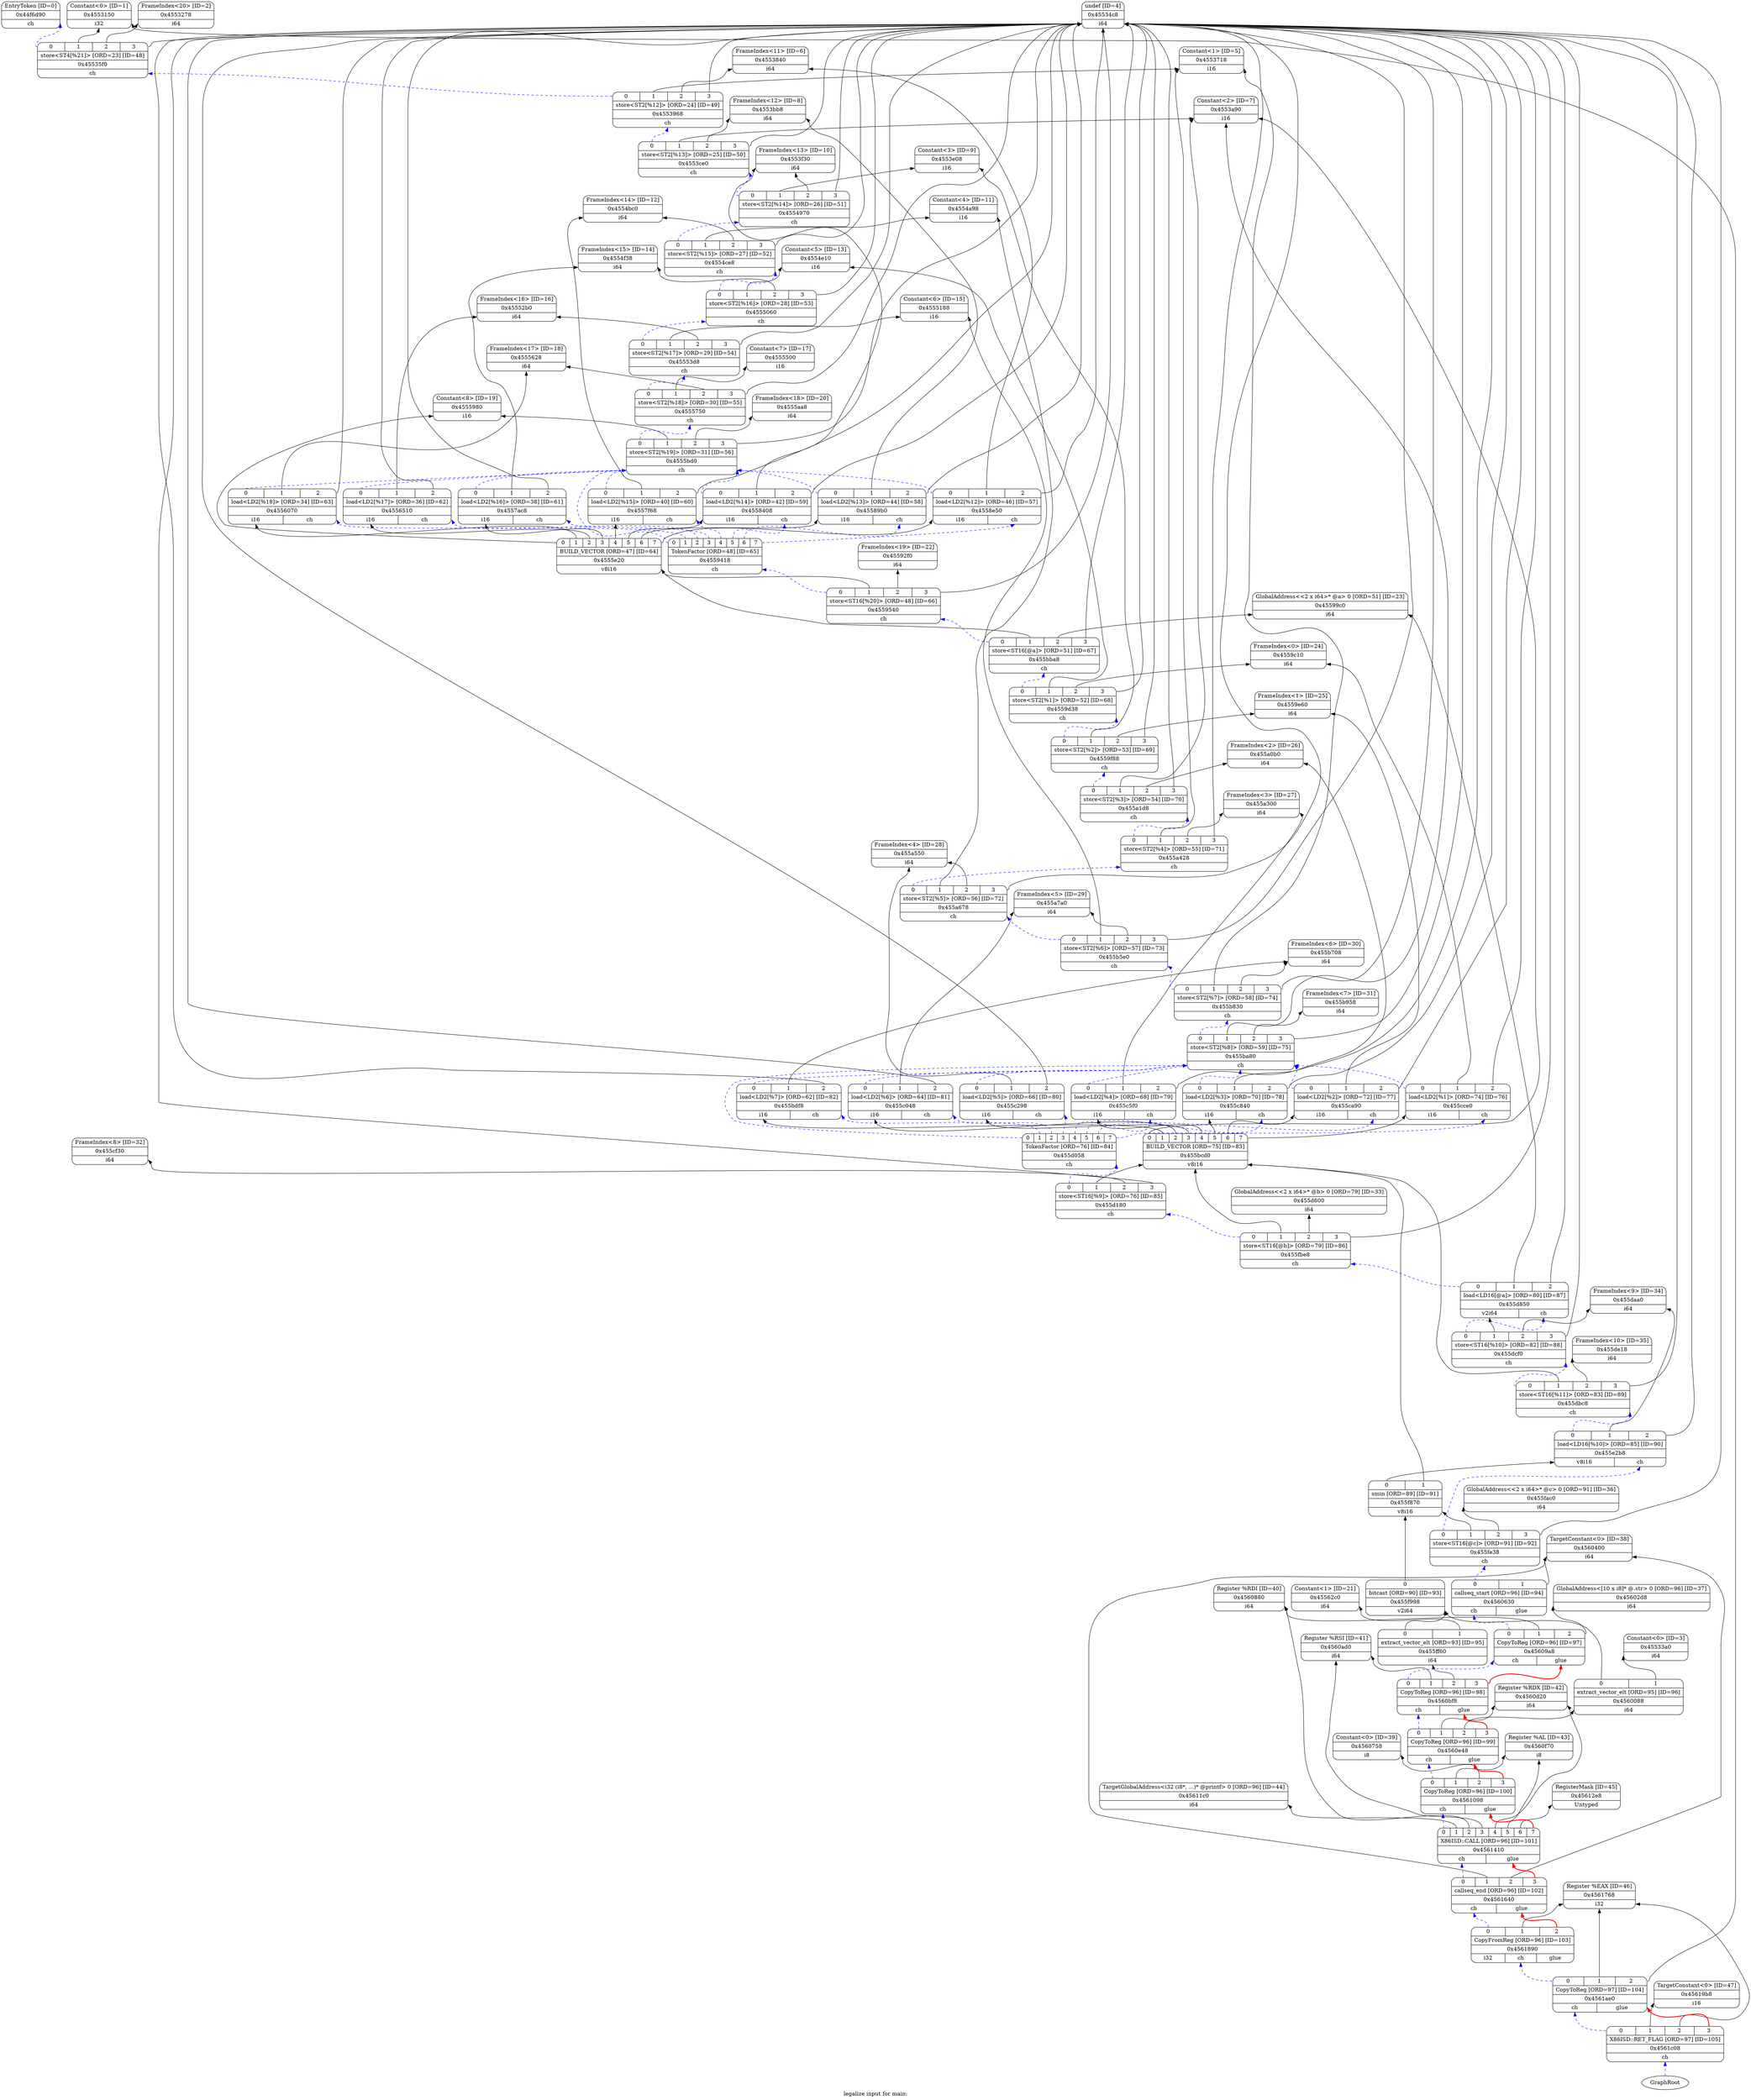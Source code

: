 digraph "legalize input for main:" {
	rankdir="BT";
	label="legalize input for main:";

	Node0x44f6d90 [shape=record,shape=Mrecord,label="{EntryToken [ID=0]|0x44f6d90|{<d0>ch}}"];
	Node0x4553150 [shape=record,shape=Mrecord,label="{Constant\<0\> [ID=1]|0x4553150|{<d0>i32}}"];
	Node0x4553278 [shape=record,shape=Mrecord,label="{FrameIndex\<20\> [ID=2]|0x4553278|{<d0>i64}}"];
	Node0x45533a0 [shape=record,shape=Mrecord,label="{Constant\<0\> [ID=3]|0x45533a0|{<d0>i64}}"];
	Node0x45534c8 [shape=record,shape=Mrecord,label="{undef [ID=4]|0x45534c8|{<d0>i64}}"];
	Node0x4553718 [shape=record,shape=Mrecord,label="{Constant\<1\> [ID=5]|0x4553718|{<d0>i16}}"];
	Node0x4553840 [shape=record,shape=Mrecord,label="{FrameIndex\<11\> [ID=6]|0x4553840|{<d0>i64}}"];
	Node0x4553a90 [shape=record,shape=Mrecord,label="{Constant\<2\> [ID=7]|0x4553a90|{<d0>i16}}"];
	Node0x4553bb8 [shape=record,shape=Mrecord,label="{FrameIndex\<12\> [ID=8]|0x4553bb8|{<d0>i64}}"];
	Node0x4553e08 [shape=record,shape=Mrecord,label="{Constant\<3\> [ID=9]|0x4553e08|{<d0>i16}}"];
	Node0x4553f30 [shape=record,shape=Mrecord,label="{FrameIndex\<13\> [ID=10]|0x4553f30|{<d0>i64}}"];
	Node0x4554a98 [shape=record,shape=Mrecord,label="{Constant\<4\> [ID=11]|0x4554a98|{<d0>i16}}"];
	Node0x4554bc0 [shape=record,shape=Mrecord,label="{FrameIndex\<14\> [ID=12]|0x4554bc0|{<d0>i64}}"];
	Node0x4554e10 [shape=record,shape=Mrecord,label="{Constant\<5\> [ID=13]|0x4554e10|{<d0>i16}}"];
	Node0x4554f38 [shape=record,shape=Mrecord,label="{FrameIndex\<15\> [ID=14]|0x4554f38|{<d0>i64}}"];
	Node0x4555188 [shape=record,shape=Mrecord,label="{Constant\<6\> [ID=15]|0x4555188|{<d0>i16}}"];
	Node0x45552b0 [shape=record,shape=Mrecord,label="{FrameIndex\<16\> [ID=16]|0x45552b0|{<d0>i64}}"];
	Node0x4555500 [shape=record,shape=Mrecord,label="{Constant\<7\> [ID=17]|0x4555500|{<d0>i16}}"];
	Node0x4555628 [shape=record,shape=Mrecord,label="{FrameIndex\<17\> [ID=18]|0x4555628|{<d0>i64}}"];
	Node0x4555980 [shape=record,shape=Mrecord,label="{Constant\<8\> [ID=19]|0x4555980|{<d0>i16}}"];
	Node0x4555aa8 [shape=record,shape=Mrecord,label="{FrameIndex\<18\> [ID=20]|0x4555aa8|{<d0>i64}}"];
	Node0x45562c0 [shape=record,shape=Mrecord,label="{Constant\<1\> [ID=21]|0x45562c0|{<d0>i64}}"];
	Node0x45592f0 [shape=record,shape=Mrecord,label="{FrameIndex\<19\> [ID=22]|0x45592f0|{<d0>i64}}"];
	Node0x45599c0 [shape=record,shape=Mrecord,label="{GlobalAddress\<\<2 x i64\>* @a\> 0 [ORD=51] [ID=23]|0x45599c0|{<d0>i64}}"];
	Node0x4559c10 [shape=record,shape=Mrecord,label="{FrameIndex\<0\> [ID=24]|0x4559c10|{<d0>i64}}"];
	Node0x4559e60 [shape=record,shape=Mrecord,label="{FrameIndex\<1\> [ID=25]|0x4559e60|{<d0>i64}}"];
	Node0x455a0b0 [shape=record,shape=Mrecord,label="{FrameIndex\<2\> [ID=26]|0x455a0b0|{<d0>i64}}"];
	Node0x455a300 [shape=record,shape=Mrecord,label="{FrameIndex\<3\> [ID=27]|0x455a300|{<d0>i64}}"];
	Node0x455a550 [shape=record,shape=Mrecord,label="{FrameIndex\<4\> [ID=28]|0x455a550|{<d0>i64}}"];
	Node0x455a7a0 [shape=record,shape=Mrecord,label="{FrameIndex\<5\> [ID=29]|0x455a7a0|{<d0>i64}}"];
	Node0x455b708 [shape=record,shape=Mrecord,label="{FrameIndex\<6\> [ID=30]|0x455b708|{<d0>i64}}"];
	Node0x455b958 [shape=record,shape=Mrecord,label="{FrameIndex\<7\> [ID=31]|0x455b958|{<d0>i64}}"];
	Node0x455cf30 [shape=record,shape=Mrecord,label="{FrameIndex\<8\> [ID=32]|0x455cf30|{<d0>i64}}"];
	Node0x455d600 [shape=record,shape=Mrecord,label="{GlobalAddress\<\<2 x i64\>* @b\> 0 [ORD=79] [ID=33]|0x455d600|{<d0>i64}}"];
	Node0x455daa0 [shape=record,shape=Mrecord,label="{FrameIndex\<9\> [ID=34]|0x455daa0|{<d0>i64}}"];
	Node0x455de18 [shape=record,shape=Mrecord,label="{FrameIndex\<10\> [ID=35]|0x455de18|{<d0>i64}}"];
	Node0x455fac0 [shape=record,shape=Mrecord,label="{GlobalAddress\<\<2 x i64\>* @c\> 0 [ORD=91] [ID=36]|0x455fac0|{<d0>i64}}"];
	Node0x45602d8 [shape=record,shape=Mrecord,label="{GlobalAddress\<[10 x i8]* @.str\> 0 [ORD=96] [ID=37]|0x45602d8|{<d0>i64}}"];
	Node0x4560400 [shape=record,shape=Mrecord,label="{TargetConstant\<0\> [ID=38]|0x4560400|{<d0>i64}}"];
	Node0x4560758 [shape=record,shape=Mrecord,label="{Constant\<0\> [ID=39]|0x4560758|{<d0>i8}}"];
	Node0x4560880 [shape=record,shape=Mrecord,label="{Register %RDI [ID=40]|0x4560880|{<d0>i64}}"];
	Node0x4560ad0 [shape=record,shape=Mrecord,label="{Register %RSI [ID=41]|0x4560ad0|{<d0>i64}}"];
	Node0x4560d20 [shape=record,shape=Mrecord,label="{Register %RDX [ID=42]|0x4560d20|{<d0>i64}}"];
	Node0x4560f70 [shape=record,shape=Mrecord,label="{Register %AL [ID=43]|0x4560f70|{<d0>i8}}"];
	Node0x45611c0 [shape=record,shape=Mrecord,label="{TargetGlobalAddress\<i32 (i8*, ...)* @printf\> 0 [ORD=96] [ID=44]|0x45611c0|{<d0>i64}}"];
	Node0x45612e8 [shape=record,shape=Mrecord,label="{RegisterMask [ID=45]|0x45612e8|{<d0>Untyped}}"];
	Node0x4561768 [shape=record,shape=Mrecord,label="{Register %EAX [ID=46]|0x4561768|{<d0>i32}}"];
	Node0x45619b8 [shape=record,shape=Mrecord,label="{TargetConstant\<0\> [ID=47]|0x45619b8|{<d0>i16}}"];
	Node0x45535f0 [shape=record,shape=Mrecord,label="{{<s0>0|<s1>1|<s2>2|<s3>3}|store\<ST4[%21]\> [ORD=23] [ID=48]|0x45535f0|{<d0>ch}}"];
	Node0x45535f0:s0 -> Node0x44f6d90:d0[color=blue,style=dashed];
	Node0x45535f0:s1 -> Node0x4553150:d0;
	Node0x45535f0:s2 -> Node0x4553278:d0;
	Node0x45535f0:s3 -> Node0x45534c8:d0;
	Node0x4553968 [shape=record,shape=Mrecord,label="{{<s0>0|<s1>1|<s2>2|<s3>3}|store\<ST2[%12]\> [ORD=24] [ID=49]|0x4553968|{<d0>ch}}"];
	Node0x4553968:s0 -> Node0x45535f0:d0[color=blue,style=dashed];
	Node0x4553968:s1 -> Node0x4553718:d0;
	Node0x4553968:s2 -> Node0x4553840:d0;
	Node0x4553968:s3 -> Node0x45534c8:d0;
	Node0x4553ce0 [shape=record,shape=Mrecord,label="{{<s0>0|<s1>1|<s2>2|<s3>3}|store\<ST2[%13]\> [ORD=25] [ID=50]|0x4553ce0|{<d0>ch}}"];
	Node0x4553ce0:s0 -> Node0x4553968:d0[color=blue,style=dashed];
	Node0x4553ce0:s1 -> Node0x4553a90:d0;
	Node0x4553ce0:s2 -> Node0x4553bb8:d0;
	Node0x4553ce0:s3 -> Node0x45534c8:d0;
	Node0x4554970 [shape=record,shape=Mrecord,label="{{<s0>0|<s1>1|<s2>2|<s3>3}|store\<ST2[%14]\> [ORD=26] [ID=51]|0x4554970|{<d0>ch}}"];
	Node0x4554970:s0 -> Node0x4553ce0:d0[color=blue,style=dashed];
	Node0x4554970:s1 -> Node0x4553e08:d0;
	Node0x4554970:s2 -> Node0x4553f30:d0;
	Node0x4554970:s3 -> Node0x45534c8:d0;
	Node0x4554ce8 [shape=record,shape=Mrecord,label="{{<s0>0|<s1>1|<s2>2|<s3>3}|store\<ST2[%15]\> [ORD=27] [ID=52]|0x4554ce8|{<d0>ch}}"];
	Node0x4554ce8:s0 -> Node0x4554970:d0[color=blue,style=dashed];
	Node0x4554ce8:s1 -> Node0x4554a98:d0;
	Node0x4554ce8:s2 -> Node0x4554bc0:d0;
	Node0x4554ce8:s3 -> Node0x45534c8:d0;
	Node0x4555060 [shape=record,shape=Mrecord,label="{{<s0>0|<s1>1|<s2>2|<s3>3}|store\<ST2[%16]\> [ORD=28] [ID=53]|0x4555060|{<d0>ch}}"];
	Node0x4555060:s0 -> Node0x4554ce8:d0[color=blue,style=dashed];
	Node0x4555060:s1 -> Node0x4554e10:d0;
	Node0x4555060:s2 -> Node0x4554f38:d0;
	Node0x4555060:s3 -> Node0x45534c8:d0;
	Node0x45553d8 [shape=record,shape=Mrecord,label="{{<s0>0|<s1>1|<s2>2|<s3>3}|store\<ST2[%17]\> [ORD=29] [ID=54]|0x45553d8|{<d0>ch}}"];
	Node0x45553d8:s0 -> Node0x4555060:d0[color=blue,style=dashed];
	Node0x45553d8:s1 -> Node0x4555188:d0;
	Node0x45553d8:s2 -> Node0x45552b0:d0;
	Node0x45553d8:s3 -> Node0x45534c8:d0;
	Node0x4555750 [shape=record,shape=Mrecord,label="{{<s0>0|<s1>1|<s2>2|<s3>3}|store\<ST2[%18]\> [ORD=30] [ID=55]|0x4555750|{<d0>ch}}"];
	Node0x4555750:s0 -> Node0x45553d8:d0[color=blue,style=dashed];
	Node0x4555750:s1 -> Node0x4555500:d0;
	Node0x4555750:s2 -> Node0x4555628:d0;
	Node0x4555750:s3 -> Node0x45534c8:d0;
	Node0x4555bd0 [shape=record,shape=Mrecord,label="{{<s0>0|<s1>1|<s2>2|<s3>3}|store\<ST2[%19]\> [ORD=31] [ID=56]|0x4555bd0|{<d0>ch}}"];
	Node0x4555bd0:s0 -> Node0x4555750:d0[color=blue,style=dashed];
	Node0x4555bd0:s1 -> Node0x4555980:d0;
	Node0x4555bd0:s2 -> Node0x4555aa8:d0;
	Node0x4555bd0:s3 -> Node0x45534c8:d0;
	Node0x4558e50 [shape=record,shape=Mrecord,label="{{<s0>0|<s1>1|<s2>2}|load\<LD2[%12]\> [ORD=46] [ID=57]|0x4558e50|{<d0>i16|<d1>ch}}"];
	Node0x4558e50:s0 -> Node0x4555bd0:d0[color=blue,style=dashed];
	Node0x4558e50:s1 -> Node0x4553840:d0;
	Node0x4558e50:s2 -> Node0x45534c8:d0;
	Node0x45589b0 [shape=record,shape=Mrecord,label="{{<s0>0|<s1>1|<s2>2}|load\<LD2[%13]\> [ORD=44] [ID=58]|0x45589b0|{<d0>i16|<d1>ch}}"];
	Node0x45589b0:s0 -> Node0x4555bd0:d0[color=blue,style=dashed];
	Node0x45589b0:s1 -> Node0x4553bb8:d0;
	Node0x45589b0:s2 -> Node0x45534c8:d0;
	Node0x4558408 [shape=record,shape=Mrecord,label="{{<s0>0|<s1>1|<s2>2}|load\<LD2[%14]\> [ORD=42] [ID=59]|0x4558408|{<d0>i16|<d1>ch}}"];
	Node0x4558408:s0 -> Node0x4555bd0:d0[color=blue,style=dashed];
	Node0x4558408:s1 -> Node0x4553f30:d0;
	Node0x4558408:s2 -> Node0x45534c8:d0;
	Node0x4557f68 [shape=record,shape=Mrecord,label="{{<s0>0|<s1>1|<s2>2}|load\<LD2[%15]\> [ORD=40] [ID=60]|0x4557f68|{<d0>i16|<d1>ch}}"];
	Node0x4557f68:s0 -> Node0x4555bd0:d0[color=blue,style=dashed];
	Node0x4557f68:s1 -> Node0x4554bc0:d0;
	Node0x4557f68:s2 -> Node0x45534c8:d0;
	Node0x4557ac8 [shape=record,shape=Mrecord,label="{{<s0>0|<s1>1|<s2>2}|load\<LD2[%16]\> [ORD=38] [ID=61]|0x4557ac8|{<d0>i16|<d1>ch}}"];
	Node0x4557ac8:s0 -> Node0x4555bd0:d0[color=blue,style=dashed];
	Node0x4557ac8:s1 -> Node0x4554f38:d0;
	Node0x4557ac8:s2 -> Node0x45534c8:d0;
	Node0x4556510 [shape=record,shape=Mrecord,label="{{<s0>0|<s1>1|<s2>2}|load\<LD2[%17]\> [ORD=36] [ID=62]|0x4556510|{<d0>i16|<d1>ch}}"];
	Node0x4556510:s0 -> Node0x4555bd0:d0[color=blue,style=dashed];
	Node0x4556510:s1 -> Node0x45552b0:d0;
	Node0x4556510:s2 -> Node0x45534c8:d0;
	Node0x4556070 [shape=record,shape=Mrecord,label="{{<s0>0|<s1>1|<s2>2}|load\<LD2[%18]\> [ORD=34] [ID=63]|0x4556070|{<d0>i16|<d1>ch}}"];
	Node0x4556070:s0 -> Node0x4555bd0:d0[color=blue,style=dashed];
	Node0x4556070:s1 -> Node0x4555628:d0;
	Node0x4556070:s2 -> Node0x45534c8:d0;
	Node0x4555e20 [shape=record,shape=Mrecord,label="{{<s0>0|<s1>1|<s2>2|<s3>3|<s4>4|<s5>5|<s6>6|<s7>7}|BUILD_VECTOR [ORD=47] [ID=64]|0x4555e20|{<d0>v8i16}}"];
	Node0x4555e20:s0 -> Node0x4555980:d0;
	Node0x4555e20:s1 -> Node0x4556070:d0;
	Node0x4555e20:s2 -> Node0x4556510:d0;
	Node0x4555e20:s3 -> Node0x4557ac8:d0;
	Node0x4555e20:s4 -> Node0x4557f68:d0;
	Node0x4555e20:s5 -> Node0x4558408:d0;
	Node0x4555e20:s6 -> Node0x45589b0:d0;
	Node0x4555e20:s7 -> Node0x4558e50:d0;
	Node0x4559418 [shape=record,shape=Mrecord,label="{{<s0>0|<s1>1|<s2>2|<s3>3|<s4>4|<s5>5|<s6>6|<s7>7}|TokenFactor [ORD=48] [ID=65]|0x4559418|{<d0>ch}}"];
	Node0x4559418:s0 -> Node0x4555bd0:d0[color=blue,style=dashed];
	Node0x4559418:s1 -> Node0x4556070:d1[color=blue,style=dashed];
	Node0x4559418:s2 -> Node0x4556510:d1[color=blue,style=dashed];
	Node0x4559418:s3 -> Node0x4557ac8:d1[color=blue,style=dashed];
	Node0x4559418:s4 -> Node0x4557f68:d1[color=blue,style=dashed];
	Node0x4559418:s5 -> Node0x4558408:d1[color=blue,style=dashed];
	Node0x4559418:s6 -> Node0x45589b0:d1[color=blue,style=dashed];
	Node0x4559418:s7 -> Node0x4558e50:d1[color=blue,style=dashed];
	Node0x4559540 [shape=record,shape=Mrecord,label="{{<s0>0|<s1>1|<s2>2|<s3>3}|store\<ST16[%20]\> [ORD=48] [ID=66]|0x4559540|{<d0>ch}}"];
	Node0x4559540:s0 -> Node0x4559418:d0[color=blue,style=dashed];
	Node0x4559540:s1 -> Node0x4555e20:d0;
	Node0x4559540:s2 -> Node0x45592f0:d0;
	Node0x4559540:s3 -> Node0x45534c8:d0;
	Node0x455bba8 [shape=record,shape=Mrecord,label="{{<s0>0|<s1>1|<s2>2|<s3>3}|store\<ST16[@a]\> [ORD=51] [ID=67]|0x455bba8|{<d0>ch}}"];
	Node0x455bba8:s0 -> Node0x4559540:d0[color=blue,style=dashed];
	Node0x455bba8:s1 -> Node0x4555e20:d0;
	Node0x455bba8:s2 -> Node0x45599c0:d0;
	Node0x455bba8:s3 -> Node0x45534c8:d0;
	Node0x4559d38 [shape=record,shape=Mrecord,label="{{<s0>0|<s1>1|<s2>2|<s3>3}|store\<ST2[%1]\> [ORD=52] [ID=68]|0x4559d38|{<d0>ch}}"];
	Node0x4559d38:s0 -> Node0x455bba8:d0[color=blue,style=dashed];
	Node0x4559d38:s1 -> Node0x4554e10:d0;
	Node0x4559d38:s2 -> Node0x4559c10:d0;
	Node0x4559d38:s3 -> Node0x45534c8:d0;
	Node0x4559f88 [shape=record,shape=Mrecord,label="{{<s0>0|<s1>1|<s2>2|<s3>3}|store\<ST2[%2]\> [ORD=53] [ID=69]|0x4559f88|{<d0>ch}}"];
	Node0x4559f88:s0 -> Node0x4559d38:d0[color=blue,style=dashed];
	Node0x4559f88:s1 -> Node0x4553e08:d0;
	Node0x4559f88:s2 -> Node0x4559e60:d0;
	Node0x4559f88:s3 -> Node0x45534c8:d0;
	Node0x455a1d8 [shape=record,shape=Mrecord,label="{{<s0>0|<s1>1|<s2>2|<s3>3}|store\<ST2[%3]\> [ORD=54] [ID=70]|0x455a1d8|{<d0>ch}}"];
	Node0x455a1d8:s0 -> Node0x4559f88:d0[color=blue,style=dashed];
	Node0x455a1d8:s1 -> Node0x4553a90:d0;
	Node0x455a1d8:s2 -> Node0x455a0b0:d0;
	Node0x455a1d8:s3 -> Node0x45534c8:d0;
	Node0x455a428 [shape=record,shape=Mrecord,label="{{<s0>0|<s1>1|<s2>2|<s3>3}|store\<ST2[%4]\> [ORD=55] [ID=71]|0x455a428|{<d0>ch}}"];
	Node0x455a428:s0 -> Node0x455a1d8:d0[color=blue,style=dashed];
	Node0x455a428:s1 -> Node0x4553718:d0;
	Node0x455a428:s2 -> Node0x455a300:d0;
	Node0x455a428:s3 -> Node0x45534c8:d0;
	Node0x455a678 [shape=record,shape=Mrecord,label="{{<s0>0|<s1>1|<s2>2|<s3>3}|store\<ST2[%5]\> [ORD=56] [ID=72]|0x455a678|{<d0>ch}}"];
	Node0x455a678:s0 -> Node0x455a428:d0[color=blue,style=dashed];
	Node0x455a678:s1 -> Node0x4554a98:d0;
	Node0x455a678:s2 -> Node0x455a550:d0;
	Node0x455a678:s3 -> Node0x45534c8:d0;
	Node0x455b5e0 [shape=record,shape=Mrecord,label="{{<s0>0|<s1>1|<s2>2|<s3>3}|store\<ST2[%6]\> [ORD=57] [ID=73]|0x455b5e0|{<d0>ch}}"];
	Node0x455b5e0:s0 -> Node0x455a678:d0[color=blue,style=dashed];
	Node0x455b5e0:s1 -> Node0x4555188:d0;
	Node0x455b5e0:s2 -> Node0x455a7a0:d0;
	Node0x455b5e0:s3 -> Node0x45534c8:d0;
	Node0x455b830 [shape=record,shape=Mrecord,label="{{<s0>0|<s1>1|<s2>2|<s3>3}|store\<ST2[%7]\> [ORD=58] [ID=74]|0x455b830|{<d0>ch}}"];
	Node0x455b830:s0 -> Node0x455b5e0:d0[color=blue,style=dashed];
	Node0x455b830:s1 -> Node0x4553718:d0;
	Node0x455b830:s2 -> Node0x455b708:d0;
	Node0x455b830:s3 -> Node0x45534c8:d0;
	Node0x455ba80 [shape=record,shape=Mrecord,label="{{<s0>0|<s1>1|<s2>2|<s3>3}|store\<ST2[%8]\> [ORD=59] [ID=75]|0x455ba80|{<d0>ch}}"];
	Node0x455ba80:s0 -> Node0x455b830:d0[color=blue,style=dashed];
	Node0x455ba80:s1 -> Node0x4553a90:d0;
	Node0x455ba80:s2 -> Node0x455b958:d0;
	Node0x455ba80:s3 -> Node0x45534c8:d0;
	Node0x455cce0 [shape=record,shape=Mrecord,label="{{<s0>0|<s1>1|<s2>2}|load\<LD2[%1]\> [ORD=74] [ID=76]|0x455cce0|{<d0>i16|<d1>ch}}"];
	Node0x455cce0:s0 -> Node0x455ba80:d0[color=blue,style=dashed];
	Node0x455cce0:s1 -> Node0x4559c10:d0;
	Node0x455cce0:s2 -> Node0x45534c8:d0;
	Node0x455ca90 [shape=record,shape=Mrecord,label="{{<s0>0|<s1>1|<s2>2}|load\<LD2[%2]\> [ORD=72] [ID=77]|0x455ca90|{<d0>i16|<d1>ch}}"];
	Node0x455ca90:s0 -> Node0x455ba80:d0[color=blue,style=dashed];
	Node0x455ca90:s1 -> Node0x4559e60:d0;
	Node0x455ca90:s2 -> Node0x45534c8:d0;
	Node0x455c840 [shape=record,shape=Mrecord,label="{{<s0>0|<s1>1|<s2>2}|load\<LD2[%3]\> [ORD=70] [ID=78]|0x455c840|{<d0>i16|<d1>ch}}"];
	Node0x455c840:s0 -> Node0x455ba80:d0[color=blue,style=dashed];
	Node0x455c840:s1 -> Node0x455a0b0:d0;
	Node0x455c840:s2 -> Node0x45534c8:d0;
	Node0x455c5f0 [shape=record,shape=Mrecord,label="{{<s0>0|<s1>1|<s2>2}|load\<LD2[%4]\> [ORD=68] [ID=79]|0x455c5f0|{<d0>i16|<d1>ch}}"];
	Node0x455c5f0:s0 -> Node0x455ba80:d0[color=blue,style=dashed];
	Node0x455c5f0:s1 -> Node0x455a300:d0;
	Node0x455c5f0:s2 -> Node0x45534c8:d0;
	Node0x455c298 [shape=record,shape=Mrecord,label="{{<s0>0|<s1>1|<s2>2}|load\<LD2[%5]\> [ORD=66] [ID=80]|0x455c298|{<d0>i16|<d1>ch}}"];
	Node0x455c298:s0 -> Node0x455ba80:d0[color=blue,style=dashed];
	Node0x455c298:s1 -> Node0x455a550:d0;
	Node0x455c298:s2 -> Node0x45534c8:d0;
	Node0x455c048 [shape=record,shape=Mrecord,label="{{<s0>0|<s1>1|<s2>2}|load\<LD2[%6]\> [ORD=64] [ID=81]|0x455c048|{<d0>i16|<d1>ch}}"];
	Node0x455c048:s0 -> Node0x455ba80:d0[color=blue,style=dashed];
	Node0x455c048:s1 -> Node0x455a7a0:d0;
	Node0x455c048:s2 -> Node0x45534c8:d0;
	Node0x455bdf8 [shape=record,shape=Mrecord,label="{{<s0>0|<s1>1|<s2>2}|load\<LD2[%7]\> [ORD=62] [ID=82]|0x455bdf8|{<d0>i16|<d1>ch}}"];
	Node0x455bdf8:s0 -> Node0x455ba80:d0[color=blue,style=dashed];
	Node0x455bdf8:s1 -> Node0x455b708:d0;
	Node0x455bdf8:s2 -> Node0x45534c8:d0;
	Node0x455bcd0 [shape=record,shape=Mrecord,label="{{<s0>0|<s1>1|<s2>2|<s3>3|<s4>4|<s5>5|<s6>6|<s7>7}|BUILD_VECTOR [ORD=75] [ID=83]|0x455bcd0|{<d0>v8i16}}"];
	Node0x455bcd0:s0 -> Node0x4553a90:d0;
	Node0x455bcd0:s1 -> Node0x455bdf8:d0;
	Node0x455bcd0:s2 -> Node0x455c048:d0;
	Node0x455bcd0:s3 -> Node0x455c298:d0;
	Node0x455bcd0:s4 -> Node0x455c5f0:d0;
	Node0x455bcd0:s5 -> Node0x455c840:d0;
	Node0x455bcd0:s6 -> Node0x455ca90:d0;
	Node0x455bcd0:s7 -> Node0x455cce0:d0;
	Node0x455d058 [shape=record,shape=Mrecord,label="{{<s0>0|<s1>1|<s2>2|<s3>3|<s4>4|<s5>5|<s6>6|<s7>7}|TokenFactor [ORD=76] [ID=84]|0x455d058|{<d0>ch}}"];
	Node0x455d058:s0 -> Node0x455ba80:d0[color=blue,style=dashed];
	Node0x455d058:s1 -> Node0x455bdf8:d1[color=blue,style=dashed];
	Node0x455d058:s2 -> Node0x455c048:d1[color=blue,style=dashed];
	Node0x455d058:s3 -> Node0x455c298:d1[color=blue,style=dashed];
	Node0x455d058:s4 -> Node0x455c5f0:d1[color=blue,style=dashed];
	Node0x455d058:s5 -> Node0x455c840:d1[color=blue,style=dashed];
	Node0x455d058:s6 -> Node0x455ca90:d1[color=blue,style=dashed];
	Node0x455d058:s7 -> Node0x455cce0:d1[color=blue,style=dashed];
	Node0x455d180 [shape=record,shape=Mrecord,label="{{<s0>0|<s1>1|<s2>2|<s3>3}|store\<ST16[%9]\> [ORD=76] [ID=85]|0x455d180|{<d0>ch}}"];
	Node0x455d180:s0 -> Node0x455d058:d0[color=blue,style=dashed];
	Node0x455d180:s1 -> Node0x455bcd0:d0;
	Node0x455d180:s2 -> Node0x455cf30:d0;
	Node0x455d180:s3 -> Node0x45534c8:d0;
	Node0x455fbe8 [shape=record,shape=Mrecord,label="{{<s0>0|<s1>1|<s2>2|<s3>3}|store\<ST16[@b]\> [ORD=79] [ID=86]|0x455fbe8|{<d0>ch}}"];
	Node0x455fbe8:s0 -> Node0x455d180:d0[color=blue,style=dashed];
	Node0x455fbe8:s1 -> Node0x455bcd0:d0;
	Node0x455fbe8:s2 -> Node0x455d600:d0;
	Node0x455fbe8:s3 -> Node0x45534c8:d0;
	Node0x455d850 [shape=record,shape=Mrecord,label="{{<s0>0|<s1>1|<s2>2}|load\<LD16[@a]\> [ORD=80] [ID=87]|0x455d850|{<d0>v2i64|<d1>ch}}"];
	Node0x455d850:s0 -> Node0x455fbe8:d0[color=blue,style=dashed];
	Node0x455d850:s1 -> Node0x45599c0:d0;
	Node0x455d850:s2 -> Node0x45534c8:d0;
	Node0x455dcf0 [shape=record,shape=Mrecord,label="{{<s0>0|<s1>1|<s2>2|<s3>3}|store\<ST16[%10]\> [ORD=82] [ID=88]|0x455dcf0|{<d0>ch}}"];
	Node0x455dcf0:s0 -> Node0x455d850:d1[color=blue,style=dashed];
	Node0x455dcf0:s1 -> Node0x455d850:d0;
	Node0x455dcf0:s2 -> Node0x455daa0:d0;
	Node0x455dcf0:s3 -> Node0x45534c8:d0;
	Node0x455dbc8 [shape=record,shape=Mrecord,label="{{<s0>0|<s1>1|<s2>2|<s3>3}|store\<ST16[%11]\> [ORD=83] [ID=89]|0x455dbc8|{<d0>ch}}"];
	Node0x455dbc8:s0 -> Node0x455dcf0:d0[color=blue,style=dashed];
	Node0x455dbc8:s1 -> Node0x455bcd0:d0;
	Node0x455dbc8:s2 -> Node0x455de18:d0;
	Node0x455dbc8:s3 -> Node0x45534c8:d0;
	Node0x455e2b8 [shape=record,shape=Mrecord,label="{{<s0>0|<s1>1|<s2>2}|load\<LD16[%10]\> [ORD=85] [ID=90]|0x455e2b8|{<d0>v8i16|<d1>ch}}"];
	Node0x455e2b8:s0 -> Node0x455dbc8:d0[color=blue,style=dashed];
	Node0x455e2b8:s1 -> Node0x455daa0:d0;
	Node0x455e2b8:s2 -> Node0x45534c8:d0;
	Node0x455f870 [shape=record,shape=Mrecord,label="{{<s0>0|<s1>1}|smin [ORD=89] [ID=91]|0x455f870|{<d0>v8i16}}"];
	Node0x455f870:s0 -> Node0x455e2b8:d0;
	Node0x455f870:s1 -> Node0x455bcd0:d0;
	Node0x455fe38 [shape=record,shape=Mrecord,label="{{<s0>0|<s1>1|<s2>2|<s3>3}|store\<ST16[@c]\> [ORD=91] [ID=92]|0x455fe38|{<d0>ch}}"];
	Node0x455fe38:s0 -> Node0x455e2b8:d1[color=blue,style=dashed];
	Node0x455fe38:s1 -> Node0x455f870:d0;
	Node0x455fe38:s2 -> Node0x455fac0:d0;
	Node0x455fe38:s3 -> Node0x45534c8:d0;
	Node0x455f998 [shape=record,shape=Mrecord,label="{{<s0>0}|bitcast [ORD=90] [ID=93]|0x455f998|{<d0>v2i64}}"];
	Node0x455f998:s0 -> Node0x455f870:d0;
	Node0x4560630 [shape=record,shape=Mrecord,label="{{<s0>0|<s1>1}|callseq_start [ORD=96] [ID=94]|0x4560630|{<d0>ch|<d1>glue}}"];
	Node0x4560630:s0 -> Node0x455fe38:d0[color=blue,style=dashed];
	Node0x4560630:s1 -> Node0x4560400:d0;
	Node0x455ff60 [shape=record,shape=Mrecord,label="{{<s0>0|<s1>1}|extract_vector_elt [ORD=93] [ID=95]|0x455ff60|{<d0>i64}}"];
	Node0x455ff60:s0 -> Node0x455f998:d0;
	Node0x455ff60:s1 -> Node0x45562c0:d0;
	Node0x4560088 [shape=record,shape=Mrecord,label="{{<s0>0|<s1>1}|extract_vector_elt [ORD=95] [ID=96]|0x4560088|{<d0>i64}}"];
	Node0x4560088:s0 -> Node0x455f998:d0;
	Node0x4560088:s1 -> Node0x45533a0:d0;
	Node0x45609a8 [shape=record,shape=Mrecord,label="{{<s0>0|<s1>1|<s2>2}|CopyToReg [ORD=96] [ID=97]|0x45609a8|{<d0>ch|<d1>glue}}"];
	Node0x45609a8:s0 -> Node0x4560630:d0[color=blue,style=dashed];
	Node0x45609a8:s1 -> Node0x4560880:d0;
	Node0x45609a8:s2 -> Node0x45602d8:d0;
	Node0x4560bf8 [shape=record,shape=Mrecord,label="{{<s0>0|<s1>1|<s2>2|<s3>3}|CopyToReg [ORD=96] [ID=98]|0x4560bf8|{<d0>ch|<d1>glue}}"];
	Node0x4560bf8:s0 -> Node0x45609a8:d0[color=blue,style=dashed];
	Node0x4560bf8:s1 -> Node0x4560ad0:d0;
	Node0x4560bf8:s2 -> Node0x455ff60:d0;
	Node0x4560bf8:s3 -> Node0x45609a8:d1[color=red,style=bold];
	Node0x4560e48 [shape=record,shape=Mrecord,label="{{<s0>0|<s1>1|<s2>2|<s3>3}|CopyToReg [ORD=96] [ID=99]|0x4560e48|{<d0>ch|<d1>glue}}"];
	Node0x4560e48:s0 -> Node0x4560bf8:d0[color=blue,style=dashed];
	Node0x4560e48:s1 -> Node0x4560d20:d0;
	Node0x4560e48:s2 -> Node0x4560088:d0;
	Node0x4560e48:s3 -> Node0x4560bf8:d1[color=red,style=bold];
	Node0x4561098 [shape=record,shape=Mrecord,label="{{<s0>0|<s1>1|<s2>2|<s3>3}|CopyToReg [ORD=96] [ID=100]|0x4561098|{<d0>ch|<d1>glue}}"];
	Node0x4561098:s0 -> Node0x4560e48:d0[color=blue,style=dashed];
	Node0x4561098:s1 -> Node0x4560f70:d0;
	Node0x4561098:s2 -> Node0x4560758:d0;
	Node0x4561098:s3 -> Node0x4560e48:d1[color=red,style=bold];
	Node0x4561410 [shape=record,shape=Mrecord,label="{{<s0>0|<s1>1|<s2>2|<s3>3|<s4>4|<s5>5|<s6>6|<s7>7}|X86ISD::CALL [ORD=96] [ID=101]|0x4561410|{<d0>ch|<d1>glue}}"];
	Node0x4561410:s0 -> Node0x4561098:d0[color=blue,style=dashed];
	Node0x4561410:s1 -> Node0x45611c0:d0;
	Node0x4561410:s2 -> Node0x4560880:d0;
	Node0x4561410:s3 -> Node0x4560ad0:d0;
	Node0x4561410:s4 -> Node0x4560d20:d0;
	Node0x4561410:s5 -> Node0x4560f70:d0;
	Node0x4561410:s6 -> Node0x45612e8:d0;
	Node0x4561410:s7 -> Node0x4561098:d1[color=red,style=bold];
	Node0x4561640 [shape=record,shape=Mrecord,label="{{<s0>0|<s1>1|<s2>2|<s3>3}|callseq_end [ORD=96] [ID=102]|0x4561640|{<d0>ch|<d1>glue}}"];
	Node0x4561640:s0 -> Node0x4561410:d0[color=blue,style=dashed];
	Node0x4561640:s1 -> Node0x4560400:d0;
	Node0x4561640:s2 -> Node0x4560400:d0;
	Node0x4561640:s3 -> Node0x4561410:d1[color=red,style=bold];
	Node0x4561890 [shape=record,shape=Mrecord,label="{{<s0>0|<s1>1|<s2>2}|CopyFromReg [ORD=96] [ID=103]|0x4561890|{<d0>i32|<d1>ch|<d2>glue}}"];
	Node0x4561890:s0 -> Node0x4561640:d0[color=blue,style=dashed];
	Node0x4561890:s1 -> Node0x4561768:d0;
	Node0x4561890:s2 -> Node0x4561640:d1[color=red,style=bold];
	Node0x4561ae0 [shape=record,shape=Mrecord,label="{{<s0>0|<s1>1|<s2>2}|CopyToReg [ORD=97] [ID=104]|0x4561ae0|{<d0>ch|<d1>glue}}"];
	Node0x4561ae0:s0 -> Node0x4561890:d1[color=blue,style=dashed];
	Node0x4561ae0:s1 -> Node0x4561768:d0;
	Node0x4561ae0:s2 -> Node0x4553150:d0;
	Node0x4561c08 [shape=record,shape=Mrecord,label="{{<s0>0|<s1>1|<s2>2|<s3>3}|X86ISD::RET_FLAG [ORD=97] [ID=105]|0x4561c08|{<d0>ch}}"];
	Node0x4561c08:s0 -> Node0x4561ae0:d0[color=blue,style=dashed];
	Node0x4561c08:s1 -> Node0x45619b8:d0;
	Node0x4561c08:s2 -> Node0x4561768:d0;
	Node0x4561c08:s3 -> Node0x4561ae0:d1[color=red,style=bold];
	Node0x0[ plaintext=circle, label ="GraphRoot"];
	Node0x0 -> Node0x4561c08:d0[color=blue,style=dashed];
}
